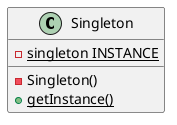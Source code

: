 @startuml

class Singleton{
    - {static} singleton INSTANCE
    - Singleton()
    + {static} getInstance()
}

@enduml
